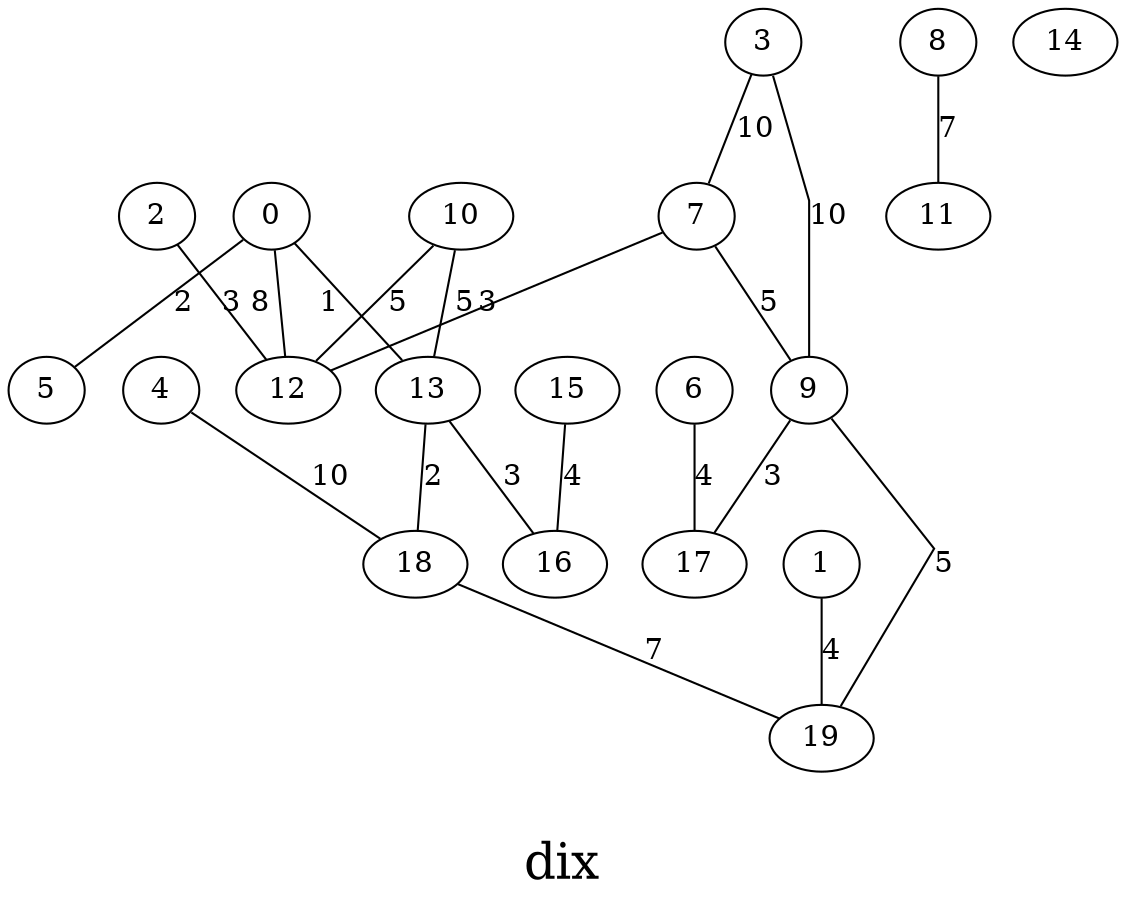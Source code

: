 /*****
dix
*****/

graph G {
  graph [splines=false overlap=false]
  node  [shape=ellipse, width=0.3, height=0.3]
  0 ;
  1 ;
  2 ;
  3 ;
  4 ;
  5 ;
  6 ;
  7 ;
  8 ;
  9 ;
  10 ;
  11 ;
  12 ;
  13 ;
  14 ;
  15 ;
  16 ;
  17 ;
  18 ;
  19 ;
  0 -- 5 [label=2];
  0 -- 12 [label=8];
  0 -- 13 [label=1];
  1 -- 19 [label=4];
  2 -- 12 [label=3];
  3 -- 7 [label=10];
  3 -- 9 [label=10];
  4 -- 18 [label=10];
  6 -- 17 [label=4];
  7 -- 9 [label=5];
  7 -- 12 [label=5];
  8 -- 11 [label=7];
  9 -- 17 [label=3];
  9 -- 19 [label=5];
  10 -- 12 [label=5];
  10 -- 13 [label=3];
  13 -- 16 [label=3];
  13 -- 18 [label=2];
14;
  15 -- 16 [label=4];
  18 -- 19 [label=7];
  label = "\ndix\n";  fontsize=24;
}
